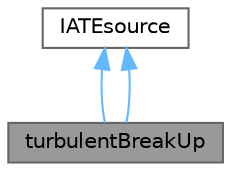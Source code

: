 digraph "turbulentBreakUp"
{
 // LATEX_PDF_SIZE
  bgcolor="transparent";
  edge [fontname=Helvetica,fontsize=10,labelfontname=Helvetica,labelfontsize=10];
  node [fontname=Helvetica,fontsize=10,shape=box,height=0.2,width=0.4];
  Node1 [id="Node000001",label="turbulentBreakUp",height=0.2,width=0.4,color="gray40", fillcolor="grey60", style="filled", fontcolor="black",tooltip="Turbulence-induced break-up IATE source as defined in paper:"];
  Node2 -> Node1 [id="edge1_Node000001_Node000002",dir="back",color="steelblue1",style="solid",tooltip=" "];
  Node2 [id="Node000002",label="IATEsource",height=0.2,width=0.4,color="gray40", fillcolor="white", style="filled",URL="$classFoam_1_1diameterModels_1_1IATEsource.html",tooltip="IATE (Interfacial Area Transport Equation) bubble diameter model run-time selectable sources."];
  Node2 -> Node1 [id="edge2_Node000001_Node000002",dir="back",color="steelblue1",style="solid",tooltip=" "];
}
